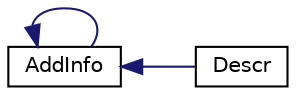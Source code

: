 digraph "Graphical Class Hierarchy"
{
  edge [fontname="Helvetica",fontsize="10",labelfontname="Helvetica",labelfontsize="10"];
  node [fontname="Helvetica",fontsize="10",shape=record];
  rankdir="LR";
  Node0 [label="BaseModel",height=0.2,width=0.4,color="grey75", fillcolor="white", style="filled"];
  Node0 -> Node0 [dir="back",color="midnightblue",fontsize="10",style="solid",fontname="Helvetica"];
  Node0 [label="AddInfo",height=0.2,width=0.4,color="black", fillcolor="white", style="filled",URL="$classservice__2_1_1lib_1_1rest__api_1_1end__points_1_1_add_info.html"];
  Node0 -> Node2 [dir="back",color="midnightblue",fontsize="10",style="solid",fontname="Helvetica"];
  Node2 [label="Descr",height=0.2,width=0.4,color="black", fillcolor="white", style="filled",URL="$classservice__2_1_1lib_1_1rest__api_1_1end__points_1_1_descr.html"];
}
